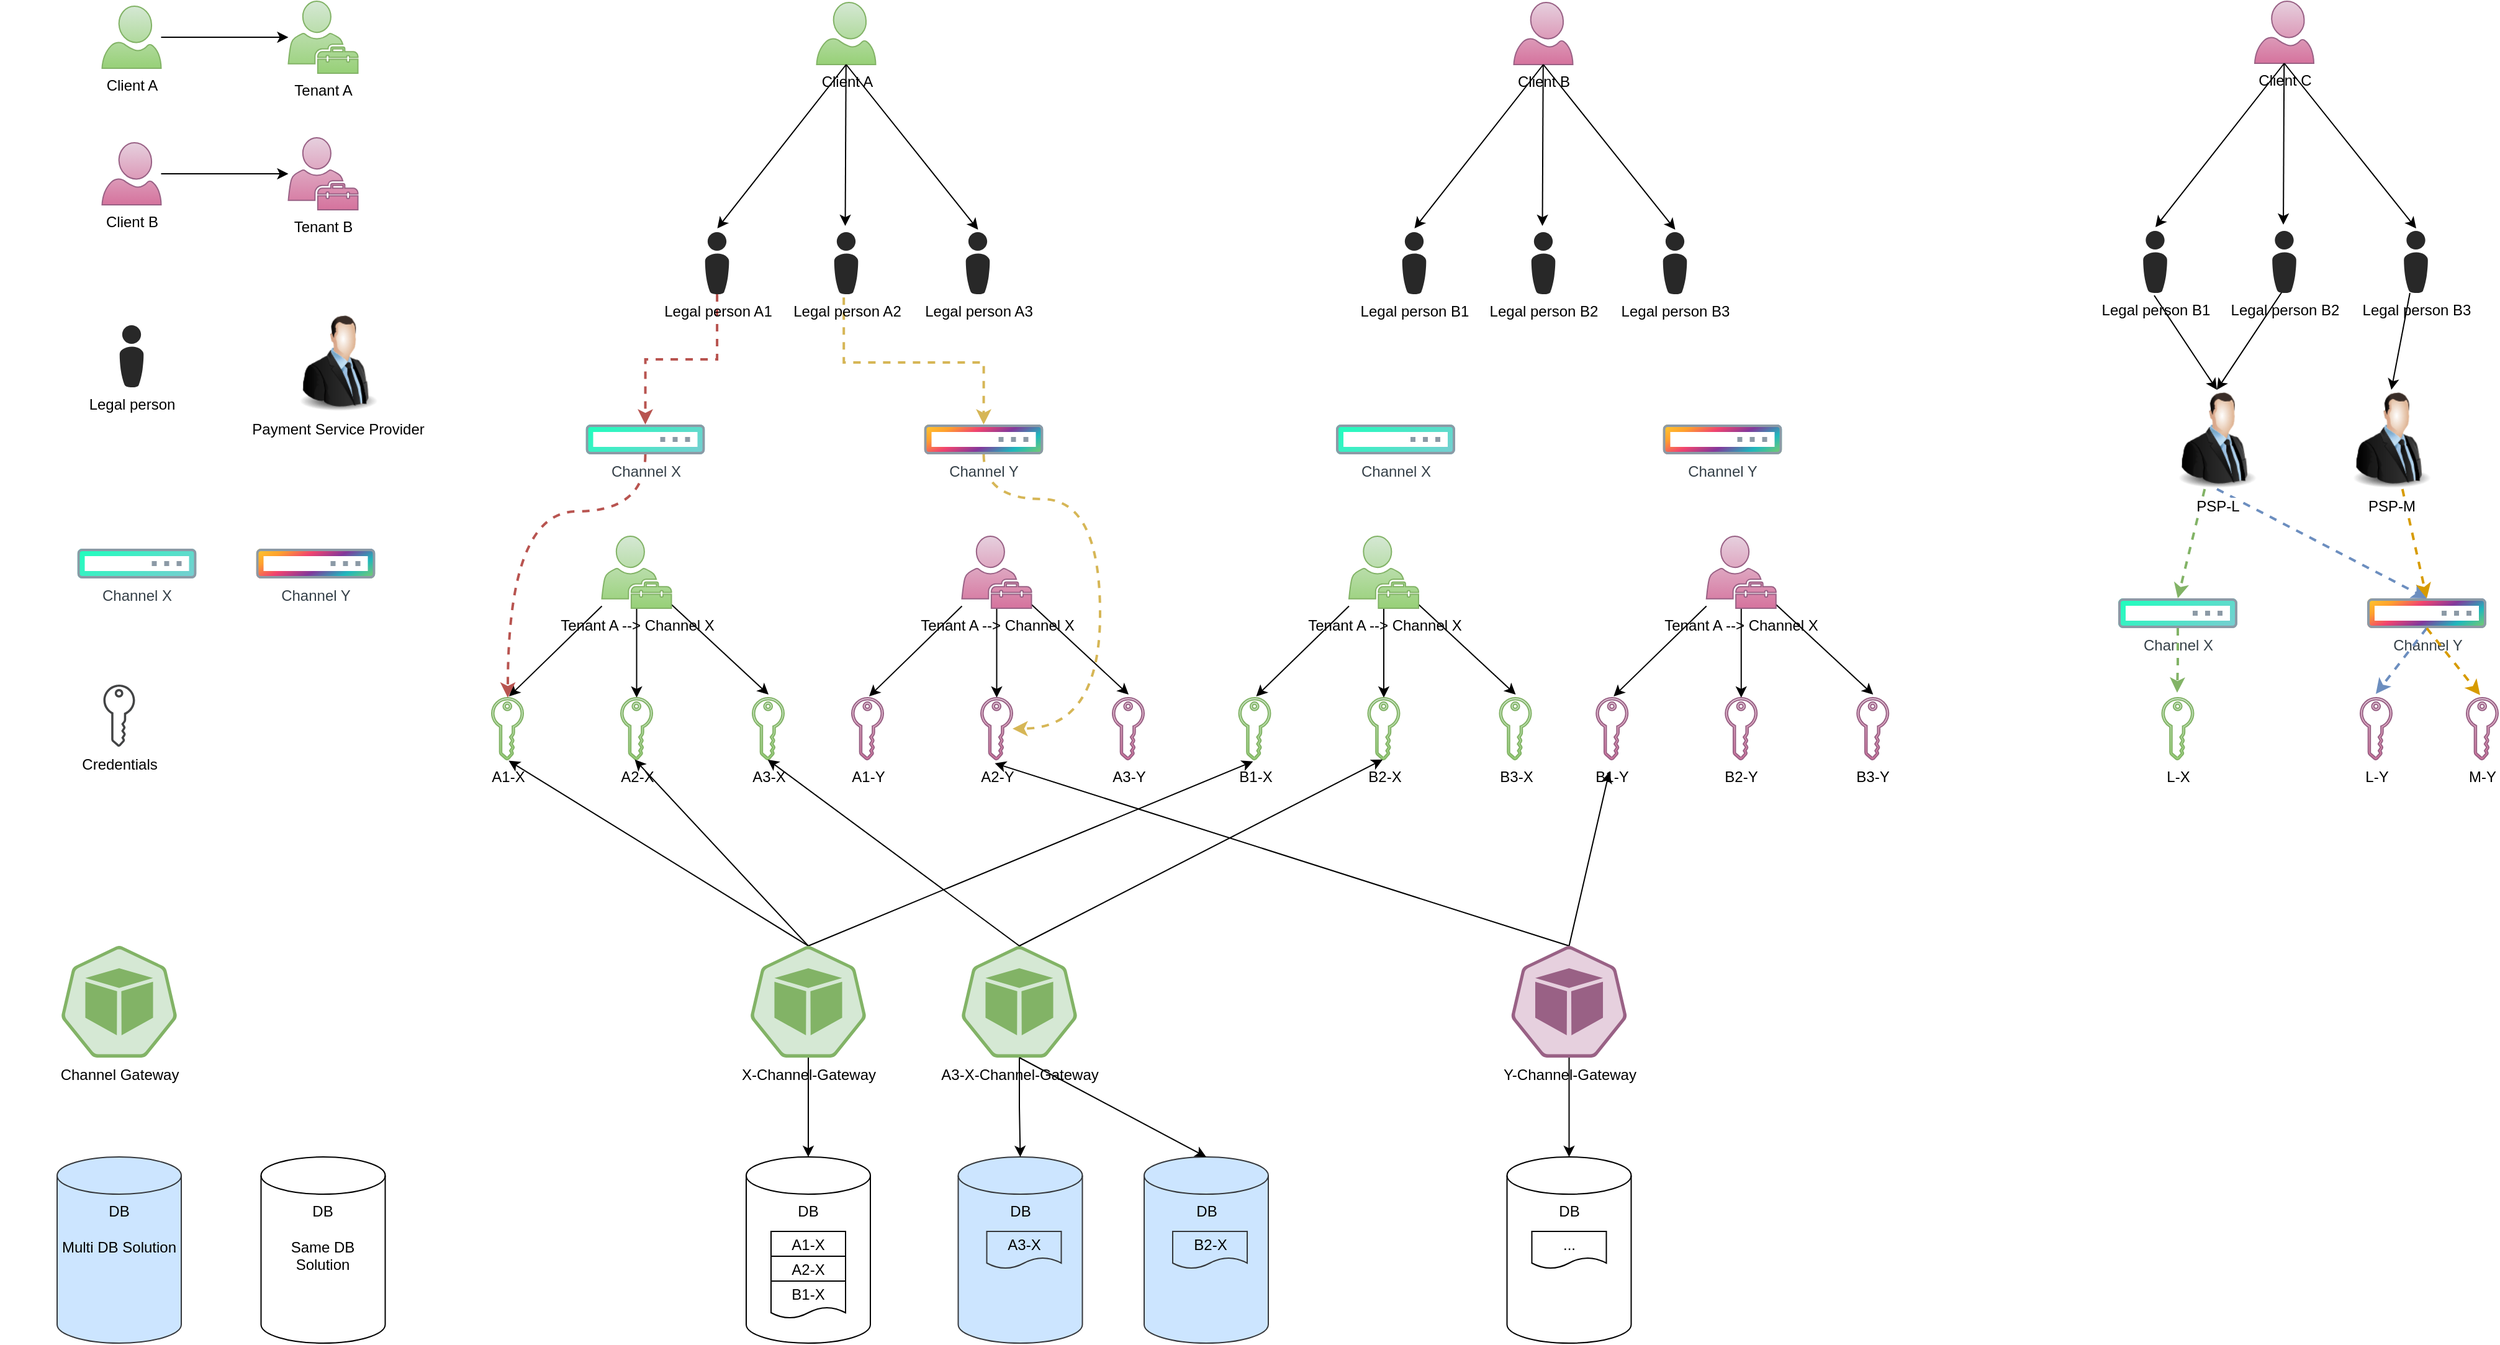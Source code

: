 <mxfile version="21.8.2" type="github">
  <diagram name="Page-1" id="z-tZdo9YfumDO6y8S2xv">
    <mxGraphModel dx="2261" dy="790" grid="1" gridSize="10" guides="1" tooltips="1" connect="1" arrows="1" fold="1" page="1" pageScale="1" pageWidth="827" pageHeight="1169" math="0" shadow="0">
      <root>
        <mxCell id="0" />
        <mxCell id="1" parent="0" />
        <mxCell id="5btWQWwLIaZkZKoqhnkt-2" value="Client A" style="verticalLabelPosition=bottom;html=1;verticalAlign=top;align=center;strokeColor=#82b366;fillColor=#d5e8d4;shape=mxgraph.azure.user;gradientColor=#97d077;" vertex="1" parent="1">
          <mxGeometry x="221.75" y="170" width="47.5" height="50" as="geometry" />
        </mxCell>
        <mxCell id="5btWQWwLIaZkZKoqhnkt-58" style="edgeStyle=orthogonalEdgeStyle;rounded=0;orthogonalLoop=1;jettySize=auto;html=1;entryX=0.5;entryY=0;entryDx=0;entryDy=0;dashed=1;fillColor=#f8cecc;strokeColor=#b85450;strokeWidth=2;" edge="1" parent="1" source="5btWQWwLIaZkZKoqhnkt-3" target="5btWQWwLIaZkZKoqhnkt-32">
          <mxGeometry relative="1" as="geometry" />
        </mxCell>
        <mxCell id="5btWQWwLIaZkZKoqhnkt-3" value="Legal person A1" style="verticalLabelPosition=bottom;sketch=0;html=1;fillColor=#282828;strokeColor=none;verticalAlign=top;pointerEvents=1;align=center;shape=mxgraph.cisco_safe.people_places_things_icons.icon8;" vertex="1" parent="1">
          <mxGeometry x="131.75" y="355" width="19.5" height="50" as="geometry" />
        </mxCell>
        <mxCell id="5btWQWwLIaZkZKoqhnkt-4" style="rounded=0;orthogonalLoop=1;jettySize=auto;html=1;entryX=0.513;entryY=-0.06;entryDx=0;entryDy=0;entryPerimeter=0;exitX=0.5;exitY=1;exitDx=0;exitDy=0;exitPerimeter=0;" edge="1" parent="1" source="5btWQWwLIaZkZKoqhnkt-2" target="5btWQWwLIaZkZKoqhnkt-3">
          <mxGeometry relative="1" as="geometry" />
        </mxCell>
        <mxCell id="5btWQWwLIaZkZKoqhnkt-60" style="rounded=0;orthogonalLoop=1;jettySize=auto;html=1;entryX=0.5;entryY=0;entryDx=0;entryDy=0;exitX=0.402;exitY=1.052;exitDx=0;exitDy=0;exitPerimeter=0;edgeStyle=orthogonalEdgeStyle;dashed=1;fillColor=#fff2cc;strokeColor=#d6b656;strokeWidth=2;" edge="1" parent="1" source="5btWQWwLIaZkZKoqhnkt-5" target="5btWQWwLIaZkZKoqhnkt-33">
          <mxGeometry relative="1" as="geometry">
            <Array as="points">
              <mxPoint x="244" y="460" />
              <mxPoint x="356" y="460" />
            </Array>
          </mxGeometry>
        </mxCell>
        <mxCell id="5btWQWwLIaZkZKoqhnkt-5" value="Legal person A2" style="verticalLabelPosition=bottom;sketch=0;html=1;fillColor=#282828;strokeColor=none;verticalAlign=top;pointerEvents=1;align=center;shape=mxgraph.cisco_safe.people_places_things_icons.icon8;" vertex="1" parent="1">
          <mxGeometry x="235.75" y="355" width="19.5" height="50" as="geometry" />
        </mxCell>
        <mxCell id="5btWQWwLIaZkZKoqhnkt-6" value="Legal person A3" style="verticalLabelPosition=bottom;sketch=0;html=1;fillColor=#282828;strokeColor=none;verticalAlign=top;pointerEvents=1;align=center;shape=mxgraph.cisco_safe.people_places_things_icons.icon8;" vertex="1" parent="1">
          <mxGeometry x="341.75" y="355" width="19.5" height="50" as="geometry" />
        </mxCell>
        <mxCell id="5btWQWwLIaZkZKoqhnkt-7" style="rounded=0;orthogonalLoop=1;jettySize=auto;html=1;entryX=0.462;entryY=-0.1;entryDx=0;entryDy=0;entryPerimeter=0;" edge="1" parent="1" source="5btWQWwLIaZkZKoqhnkt-2" target="5btWQWwLIaZkZKoqhnkt-5">
          <mxGeometry relative="1" as="geometry" />
        </mxCell>
        <mxCell id="5btWQWwLIaZkZKoqhnkt-8" style="rounded=0;orthogonalLoop=1;jettySize=auto;html=1;entryX=0.513;entryY=-0.04;entryDx=0;entryDy=0;entryPerimeter=0;exitX=0.5;exitY=1;exitDx=0;exitDy=0;exitPerimeter=0;" edge="1" parent="1" source="5btWQWwLIaZkZKoqhnkt-2" target="5btWQWwLIaZkZKoqhnkt-6">
          <mxGeometry relative="1" as="geometry" />
        </mxCell>
        <mxCell id="5btWQWwLIaZkZKoqhnkt-10" value="Client B" style="verticalLabelPosition=bottom;html=1;verticalAlign=top;align=center;strokeColor=#996185;fillColor=#e6d0de;shape=mxgraph.azure.user;gradientColor=#d5739d;" vertex="1" parent="1">
          <mxGeometry x="783.25" y="170" width="47.5" height="50" as="geometry" />
        </mxCell>
        <mxCell id="5btWQWwLIaZkZKoqhnkt-11" value="Legal person B1" style="verticalLabelPosition=bottom;sketch=0;html=1;fillColor=#282828;strokeColor=none;verticalAlign=top;pointerEvents=1;align=center;shape=mxgraph.cisco_safe.people_places_things_icons.icon8;" vertex="1" parent="1">
          <mxGeometry x="693.25" y="355" width="19.5" height="50" as="geometry" />
        </mxCell>
        <mxCell id="5btWQWwLIaZkZKoqhnkt-12" style="rounded=0;orthogonalLoop=1;jettySize=auto;html=1;entryX=0.513;entryY=-0.06;entryDx=0;entryDy=0;entryPerimeter=0;exitX=0.5;exitY=1;exitDx=0;exitDy=0;exitPerimeter=0;" edge="1" parent="1" source="5btWQWwLIaZkZKoqhnkt-10" target="5btWQWwLIaZkZKoqhnkt-11">
          <mxGeometry relative="1" as="geometry" />
        </mxCell>
        <mxCell id="5btWQWwLIaZkZKoqhnkt-13" value="Legal person B2" style="verticalLabelPosition=bottom;sketch=0;html=1;fillColor=#282828;strokeColor=none;verticalAlign=top;pointerEvents=1;align=center;shape=mxgraph.cisco_safe.people_places_things_icons.icon8;" vertex="1" parent="1">
          <mxGeometry x="797.25" y="355" width="19.5" height="50" as="geometry" />
        </mxCell>
        <mxCell id="5btWQWwLIaZkZKoqhnkt-14" value="Legal person B3" style="verticalLabelPosition=bottom;sketch=0;html=1;fillColor=#282828;strokeColor=none;verticalAlign=top;pointerEvents=1;align=center;shape=mxgraph.cisco_safe.people_places_things_icons.icon8;" vertex="1" parent="1">
          <mxGeometry x="903.25" y="355" width="19.5" height="50" as="geometry" />
        </mxCell>
        <mxCell id="5btWQWwLIaZkZKoqhnkt-15" style="rounded=0;orthogonalLoop=1;jettySize=auto;html=1;entryX=0.462;entryY=-0.1;entryDx=0;entryDy=0;entryPerimeter=0;" edge="1" parent="1" source="5btWQWwLIaZkZKoqhnkt-10" target="5btWQWwLIaZkZKoqhnkt-13">
          <mxGeometry relative="1" as="geometry" />
        </mxCell>
        <mxCell id="5btWQWwLIaZkZKoqhnkt-16" style="rounded=0;orthogonalLoop=1;jettySize=auto;html=1;entryX=0.513;entryY=-0.04;entryDx=0;entryDy=0;entryPerimeter=0;exitX=0.5;exitY=1;exitDx=0;exitDy=0;exitPerimeter=0;" edge="1" parent="1" source="5btWQWwLIaZkZKoqhnkt-10" target="5btWQWwLIaZkZKoqhnkt-14">
          <mxGeometry relative="1" as="geometry" />
        </mxCell>
        <mxCell id="5btWQWwLIaZkZKoqhnkt-22" style="rounded=0;orthogonalLoop=1;jettySize=auto;html=1;" edge="1" parent="1" source="5btWQWwLIaZkZKoqhnkt-17" target="5btWQWwLIaZkZKoqhnkt-19">
          <mxGeometry relative="1" as="geometry" />
        </mxCell>
        <mxCell id="5btWQWwLIaZkZKoqhnkt-23" style="rounded=0;orthogonalLoop=1;jettySize=auto;html=1;entryX=0.51;entryY=-0.049;entryDx=0;entryDy=0;entryPerimeter=0;" edge="1" parent="1" source="5btWQWwLIaZkZKoqhnkt-17" target="5btWQWwLIaZkZKoqhnkt-20">
          <mxGeometry relative="1" as="geometry">
            <mxPoint x="180" y="720" as="targetPoint" />
          </mxGeometry>
        </mxCell>
        <mxCell id="5btWQWwLIaZkZKoqhnkt-17" value="Tenant A --&amp;gt; Channel X" style="sketch=0;pointerEvents=1;shadow=0;dashed=0;html=1;strokeColor=#82b366;fillColor=#d5e8d4;labelPosition=center;verticalLabelPosition=bottom;verticalAlign=top;outlineConnect=0;align=center;shape=mxgraph.office.users.tenant_admin;gradientColor=#97d077;" vertex="1" parent="1">
          <mxGeometry x="48.75" y="600" width="56" height="58" as="geometry" />
        </mxCell>
        <mxCell id="5btWQWwLIaZkZKoqhnkt-18" value="A1-X" style="sketch=0;pointerEvents=1;shadow=0;dashed=0;html=1;strokeColor=#82b366;fillColor=#d5e8d4;aspect=fixed;labelPosition=center;verticalLabelPosition=bottom;verticalAlign=top;align=center;outlineConnect=0;shape=mxgraph.vvd.tenant_key;gradientColor=#97d077;" vertex="1" parent="1">
          <mxGeometry x="-40" y="730" width="25.5" height="50" as="geometry" />
        </mxCell>
        <mxCell id="5btWQWwLIaZkZKoqhnkt-19" value="A2-X" style="sketch=0;pointerEvents=1;shadow=0;dashed=0;html=1;strokeColor=#82b366;fillColor=#d5e8d4;aspect=fixed;labelPosition=center;verticalLabelPosition=bottom;verticalAlign=top;align=center;outlineConnect=0;shape=mxgraph.vvd.tenant_key;gradientColor=#97d077;" vertex="1" parent="1">
          <mxGeometry x="64" y="730" width="25.5" height="50" as="geometry" />
        </mxCell>
        <mxCell id="5btWQWwLIaZkZKoqhnkt-20" value="A3-X" style="sketch=0;pointerEvents=1;shadow=0;dashed=0;html=1;strokeColor=#82b366;fillColor=#d5e8d4;aspect=fixed;labelPosition=center;verticalLabelPosition=bottom;verticalAlign=top;align=center;outlineConnect=0;shape=mxgraph.vvd.tenant_key;gradientColor=#97d077;" vertex="1" parent="1">
          <mxGeometry x="170" y="730" width="25.5" height="50" as="geometry" />
        </mxCell>
        <mxCell id="5btWQWwLIaZkZKoqhnkt-21" style="rounded=0;orthogonalLoop=1;jettySize=auto;html=1;entryX=0.549;entryY=-0.02;entryDx=0;entryDy=0;entryPerimeter=0;" edge="1" parent="1" source="5btWQWwLIaZkZKoqhnkt-17" target="5btWQWwLIaZkZKoqhnkt-18">
          <mxGeometry relative="1" as="geometry">
            <mxPoint x="13" y="680" as="sourcePoint" />
          </mxGeometry>
        </mxCell>
        <mxCell id="5btWQWwLIaZkZKoqhnkt-59" style="rounded=0;orthogonalLoop=1;jettySize=auto;html=1;exitX=0.5;exitY=1;exitDx=0;exitDy=0;dashed=1;fillColor=#f8cecc;strokeColor=#b85450;strokeWidth=2;edgeStyle=orthogonalEdgeStyle;curved=1;" edge="1" parent="1" source="5btWQWwLIaZkZKoqhnkt-32" target="5btWQWwLIaZkZKoqhnkt-18">
          <mxGeometry relative="1" as="geometry">
            <Array as="points">
              <mxPoint x="84" y="580" />
              <mxPoint x="-27" y="580" />
            </Array>
          </mxGeometry>
        </mxCell>
        <mxCell id="5btWQWwLIaZkZKoqhnkt-32" value="Channel X" style="image;aspect=fixed;perimeter=ellipsePerimeter;html=1;align=center;fontSize=12;verticalAlign=top;fontColor=#364149;shadow=0;dashed=0;image=img/lib/cumulus/switch_out_of_band.svg;" vertex="1" parent="1">
          <mxGeometry x="35.75" y="510" width="96" height="24" as="geometry" />
        </mxCell>
        <mxCell id="5btWQWwLIaZkZKoqhnkt-91" style="edgeStyle=orthogonalEdgeStyle;rounded=0;orthogonalLoop=1;jettySize=auto;html=1;curved=1;exitX=0.5;exitY=1;exitDx=0;exitDy=0;dashed=1;fillColor=#fff2cc;strokeColor=#d6b656;strokeWidth=2;" edge="1" parent="1" source="5btWQWwLIaZkZKoqhnkt-33" target="5btWQWwLIaZkZKoqhnkt-67">
          <mxGeometry relative="1" as="geometry">
            <mxPoint x="430" y="740" as="targetPoint" />
            <Array as="points">
              <mxPoint x="356" y="570" />
              <mxPoint x="450" y="570" />
              <mxPoint x="450" y="755" />
            </Array>
          </mxGeometry>
        </mxCell>
        <mxCell id="5btWQWwLIaZkZKoqhnkt-33" value="Channel Y" style="image;aspect=fixed;perimeter=ellipsePerimeter;html=1;align=center;fontSize=12;verticalAlign=top;fontColor=#364149;shadow=0;dashed=0;image=img/lib/cumulus/switch_voyager.svg;" vertex="1" parent="1">
          <mxGeometry x="308.25" y="510" width="96" height="24" as="geometry" />
        </mxCell>
        <mxCell id="5btWQWwLIaZkZKoqhnkt-48" value="Channel X" style="image;aspect=fixed;perimeter=ellipsePerimeter;html=1;align=center;fontSize=12;verticalAlign=top;fontColor=#364149;shadow=0;dashed=0;image=img/lib/cumulus/switch_out_of_band.svg;" vertex="1" parent="1">
          <mxGeometry x="640" y="510" width="96" height="24" as="geometry" />
        </mxCell>
        <mxCell id="5btWQWwLIaZkZKoqhnkt-49" value="Channel Y" style="image;aspect=fixed;perimeter=ellipsePerimeter;html=1;align=center;fontSize=12;verticalAlign=top;fontColor=#364149;shadow=0;dashed=0;image=img/lib/cumulus/switch_voyager.svg;" vertex="1" parent="1">
          <mxGeometry x="903.25" y="510" width="96" height="24" as="geometry" />
        </mxCell>
        <mxCell id="5btWQWwLIaZkZKoqhnkt-56" style="edgeStyle=orthogonalEdgeStyle;rounded=0;orthogonalLoop=1;jettySize=auto;html=1;" edge="1" parent="1" source="5btWQWwLIaZkZKoqhnkt-52" target="5btWQWwLIaZkZKoqhnkt-54">
          <mxGeometry relative="1" as="geometry" />
        </mxCell>
        <mxCell id="5btWQWwLIaZkZKoqhnkt-52" value="Client A" style="verticalLabelPosition=bottom;html=1;verticalAlign=top;align=center;strokeColor=#82b366;fillColor=#d5e8d4;shape=mxgraph.azure.user;gradientColor=#97d077;" vertex="1" parent="1">
          <mxGeometry x="-353.75" y="173" width="47.5" height="50" as="geometry" />
        </mxCell>
        <mxCell id="5btWQWwLIaZkZKoqhnkt-57" style="edgeStyle=orthogonalEdgeStyle;rounded=0;orthogonalLoop=1;jettySize=auto;html=1;" edge="1" parent="1" source="5btWQWwLIaZkZKoqhnkt-53" target="5btWQWwLIaZkZKoqhnkt-55">
          <mxGeometry relative="1" as="geometry" />
        </mxCell>
        <mxCell id="5btWQWwLIaZkZKoqhnkt-53" value="Client B" style="verticalLabelPosition=bottom;html=1;verticalAlign=top;align=center;strokeColor=#996185;fillColor=#e6d0de;shape=mxgraph.azure.user;gradientColor=#d5739d;" vertex="1" parent="1">
          <mxGeometry x="-353.75" y="283" width="47.5" height="50" as="geometry" />
        </mxCell>
        <mxCell id="5btWQWwLIaZkZKoqhnkt-54" value="Tenant A" style="sketch=0;pointerEvents=1;shadow=0;dashed=0;html=1;strokeColor=#82b366;fillColor=#d5e8d4;labelPosition=center;verticalLabelPosition=bottom;verticalAlign=top;outlineConnect=0;align=center;shape=mxgraph.office.users.tenant_admin;gradientColor=#97d077;" vertex="1" parent="1">
          <mxGeometry x="-203.75" y="169" width="56" height="58" as="geometry" />
        </mxCell>
        <mxCell id="5btWQWwLIaZkZKoqhnkt-55" value="Tenant B" style="sketch=0;pointerEvents=1;shadow=0;dashed=0;html=1;strokeColor=#996185;fillColor=#e6d0de;labelPosition=center;verticalLabelPosition=bottom;verticalAlign=top;outlineConnect=0;align=center;shape=mxgraph.office.users.tenant_admin;gradientColor=#d5739d;" vertex="1" parent="1">
          <mxGeometry x="-203.75" y="279" width="56" height="58" as="geometry" />
        </mxCell>
        <mxCell id="5btWQWwLIaZkZKoqhnkt-62" value="Credentials" style="sketch=0;pointerEvents=1;shadow=0;dashed=0;html=1;strokeColor=none;fillColor=#434445;aspect=fixed;labelPosition=center;verticalLabelPosition=bottom;verticalAlign=top;align=center;outlineConnect=0;shape=mxgraph.vvd.tenant_key;" vertex="1" parent="1">
          <mxGeometry x="-352.75" y="719.5" width="25.5" height="50" as="geometry" />
        </mxCell>
        <mxCell id="5btWQWwLIaZkZKoqhnkt-63" style="rounded=0;orthogonalLoop=1;jettySize=auto;html=1;" edge="1" parent="1" source="5btWQWwLIaZkZKoqhnkt-65" target="5btWQWwLIaZkZKoqhnkt-67">
          <mxGeometry relative="1" as="geometry" />
        </mxCell>
        <mxCell id="5btWQWwLIaZkZKoqhnkt-64" style="rounded=0;orthogonalLoop=1;jettySize=auto;html=1;entryX=0.51;entryY=-0.049;entryDx=0;entryDy=0;entryPerimeter=0;" edge="1" parent="1" source="5btWQWwLIaZkZKoqhnkt-65" target="5btWQWwLIaZkZKoqhnkt-68">
          <mxGeometry relative="1" as="geometry">
            <mxPoint x="470" y="720" as="targetPoint" />
          </mxGeometry>
        </mxCell>
        <mxCell id="5btWQWwLIaZkZKoqhnkt-65" value="Tenant A --&amp;gt; Channel X" style="sketch=0;pointerEvents=1;shadow=0;dashed=0;html=1;strokeColor=#996185;fillColor=#e6d0de;labelPosition=center;verticalLabelPosition=bottom;verticalAlign=top;outlineConnect=0;align=center;shape=mxgraph.office.users.tenant_admin;gradientColor=#d5739d;" vertex="1" parent="1">
          <mxGeometry x="338.75" y="600" width="56" height="58" as="geometry" />
        </mxCell>
        <mxCell id="5btWQWwLIaZkZKoqhnkt-66" value="A1-Y" style="sketch=0;pointerEvents=1;shadow=0;dashed=0;html=1;strokeColor=#996185;fillColor=#e6d0de;aspect=fixed;labelPosition=center;verticalLabelPosition=bottom;verticalAlign=top;align=center;outlineConnect=0;shape=mxgraph.vvd.tenant_key;gradientColor=#d5739d;" vertex="1" parent="1">
          <mxGeometry x="250" y="730" width="25.5" height="50" as="geometry" />
        </mxCell>
        <mxCell id="5btWQWwLIaZkZKoqhnkt-67" value="A2-Y" style="sketch=0;pointerEvents=1;shadow=0;dashed=0;html=1;strokeColor=#996185;fillColor=#e6d0de;aspect=fixed;labelPosition=center;verticalLabelPosition=bottom;verticalAlign=top;align=center;outlineConnect=0;shape=mxgraph.vvd.tenant_key;gradientColor=#d5739d;" vertex="1" parent="1">
          <mxGeometry x="354" y="730" width="25.5" height="50" as="geometry" />
        </mxCell>
        <mxCell id="5btWQWwLIaZkZKoqhnkt-68" value="A3-Y" style="sketch=0;pointerEvents=1;shadow=0;dashed=0;html=1;strokeColor=#996185;fillColor=#e6d0de;aspect=fixed;labelPosition=center;verticalLabelPosition=bottom;verticalAlign=top;align=center;outlineConnect=0;shape=mxgraph.vvd.tenant_key;gradientColor=#d5739d;" vertex="1" parent="1">
          <mxGeometry x="460" y="730" width="25.5" height="50" as="geometry" />
        </mxCell>
        <mxCell id="5btWQWwLIaZkZKoqhnkt-69" style="rounded=0;orthogonalLoop=1;jettySize=auto;html=1;entryX=0.549;entryY=-0.02;entryDx=0;entryDy=0;entryPerimeter=0;" edge="1" parent="1" source="5btWQWwLIaZkZKoqhnkt-65" target="5btWQWwLIaZkZKoqhnkt-66">
          <mxGeometry relative="1" as="geometry">
            <mxPoint x="303" y="680" as="sourcePoint" />
          </mxGeometry>
        </mxCell>
        <mxCell id="5btWQWwLIaZkZKoqhnkt-70" style="rounded=0;orthogonalLoop=1;jettySize=auto;html=1;" edge="1" parent="1" source="5btWQWwLIaZkZKoqhnkt-72" target="5btWQWwLIaZkZKoqhnkt-74">
          <mxGeometry relative="1" as="geometry" />
        </mxCell>
        <mxCell id="5btWQWwLIaZkZKoqhnkt-71" style="rounded=0;orthogonalLoop=1;jettySize=auto;html=1;entryX=0.51;entryY=-0.049;entryDx=0;entryDy=0;entryPerimeter=0;" edge="1" parent="1" source="5btWQWwLIaZkZKoqhnkt-72" target="5btWQWwLIaZkZKoqhnkt-75">
          <mxGeometry relative="1" as="geometry">
            <mxPoint x="781.75" y="720" as="targetPoint" />
          </mxGeometry>
        </mxCell>
        <mxCell id="5btWQWwLIaZkZKoqhnkt-72" value="Tenant A --&amp;gt; Channel X" style="sketch=0;pointerEvents=1;shadow=0;dashed=0;html=1;strokeColor=#82b366;fillColor=#d5e8d4;labelPosition=center;verticalLabelPosition=bottom;verticalAlign=top;outlineConnect=0;align=center;shape=mxgraph.office.users.tenant_admin;gradientColor=#97d077;" vertex="1" parent="1">
          <mxGeometry x="650.5" y="600" width="56" height="58" as="geometry" />
        </mxCell>
        <mxCell id="5btWQWwLIaZkZKoqhnkt-73" value="B1-X" style="sketch=0;pointerEvents=1;shadow=0;dashed=0;html=1;strokeColor=#82b366;fillColor=#d5e8d4;aspect=fixed;labelPosition=center;verticalLabelPosition=bottom;verticalAlign=top;align=center;outlineConnect=0;shape=mxgraph.vvd.tenant_key;gradientColor=#97d077;" vertex="1" parent="1">
          <mxGeometry x="561.75" y="730" width="25.5" height="50" as="geometry" />
        </mxCell>
        <mxCell id="5btWQWwLIaZkZKoqhnkt-74" value="B2-X" style="sketch=0;pointerEvents=1;shadow=0;dashed=0;html=1;strokeColor=#82b366;fillColor=#d5e8d4;aspect=fixed;labelPosition=center;verticalLabelPosition=bottom;verticalAlign=top;align=center;outlineConnect=0;shape=mxgraph.vvd.tenant_key;gradientColor=#97d077;" vertex="1" parent="1">
          <mxGeometry x="665.75" y="730" width="25.5" height="50" as="geometry" />
        </mxCell>
        <mxCell id="5btWQWwLIaZkZKoqhnkt-75" value="B3-X" style="sketch=0;pointerEvents=1;shadow=0;dashed=0;html=1;strokeColor=#82b366;fillColor=#d5e8d4;aspect=fixed;labelPosition=center;verticalLabelPosition=bottom;verticalAlign=top;align=center;outlineConnect=0;shape=mxgraph.vvd.tenant_key;gradientColor=#97d077;" vertex="1" parent="1">
          <mxGeometry x="771.75" y="730" width="25.5" height="50" as="geometry" />
        </mxCell>
        <mxCell id="5btWQWwLIaZkZKoqhnkt-76" style="rounded=0;orthogonalLoop=1;jettySize=auto;html=1;entryX=0.549;entryY=-0.02;entryDx=0;entryDy=0;entryPerimeter=0;" edge="1" parent="1" source="5btWQWwLIaZkZKoqhnkt-72" target="5btWQWwLIaZkZKoqhnkt-73">
          <mxGeometry relative="1" as="geometry">
            <mxPoint x="614.75" y="680" as="sourcePoint" />
          </mxGeometry>
        </mxCell>
        <mxCell id="5btWQWwLIaZkZKoqhnkt-84" style="rounded=0;orthogonalLoop=1;jettySize=auto;html=1;" edge="1" parent="1" source="5btWQWwLIaZkZKoqhnkt-86" target="5btWQWwLIaZkZKoqhnkt-88">
          <mxGeometry relative="1" as="geometry" />
        </mxCell>
        <mxCell id="5btWQWwLIaZkZKoqhnkt-85" style="rounded=0;orthogonalLoop=1;jettySize=auto;html=1;entryX=0.51;entryY=-0.049;entryDx=0;entryDy=0;entryPerimeter=0;" edge="1" parent="1" source="5btWQWwLIaZkZKoqhnkt-86" target="5btWQWwLIaZkZKoqhnkt-89">
          <mxGeometry relative="1" as="geometry">
            <mxPoint x="1069.63" y="720" as="targetPoint" />
          </mxGeometry>
        </mxCell>
        <mxCell id="5btWQWwLIaZkZKoqhnkt-86" value="Tenant A --&amp;gt; Channel X" style="sketch=0;pointerEvents=1;shadow=0;dashed=0;html=1;strokeColor=#996185;fillColor=#e6d0de;labelPosition=center;verticalLabelPosition=bottom;verticalAlign=top;outlineConnect=0;align=center;shape=mxgraph.office.users.tenant_admin;gradientColor=#d5739d;" vertex="1" parent="1">
          <mxGeometry x="938.38" y="600" width="56" height="58" as="geometry" />
        </mxCell>
        <mxCell id="5btWQWwLIaZkZKoqhnkt-87" value="B1-Y" style="sketch=0;pointerEvents=1;shadow=0;dashed=0;html=1;strokeColor=#996185;fillColor=#e6d0de;aspect=fixed;labelPosition=center;verticalLabelPosition=bottom;verticalAlign=top;align=center;outlineConnect=0;shape=mxgraph.vvd.tenant_key;gradientColor=#d5739d;" vertex="1" parent="1">
          <mxGeometry x="849.63" y="730" width="25.5" height="50" as="geometry" />
        </mxCell>
        <mxCell id="5btWQWwLIaZkZKoqhnkt-88" value="B2-Y" style="sketch=0;pointerEvents=1;shadow=0;dashed=0;html=1;strokeColor=#996185;fillColor=#e6d0de;aspect=fixed;labelPosition=center;verticalLabelPosition=bottom;verticalAlign=top;align=center;outlineConnect=0;shape=mxgraph.vvd.tenant_key;gradientColor=#d5739d;" vertex="1" parent="1">
          <mxGeometry x="953.63" y="730" width="25.5" height="50" as="geometry" />
        </mxCell>
        <mxCell id="5btWQWwLIaZkZKoqhnkt-89" value="B3-Y" style="sketch=0;pointerEvents=1;shadow=0;dashed=0;html=1;strokeColor=#996185;fillColor=#e6d0de;aspect=fixed;labelPosition=center;verticalLabelPosition=bottom;verticalAlign=top;align=center;outlineConnect=0;shape=mxgraph.vvd.tenant_key;gradientColor=#d5739d;" vertex="1" parent="1">
          <mxGeometry x="1059.63" y="730" width="25.5" height="50" as="geometry" />
        </mxCell>
        <mxCell id="5btWQWwLIaZkZKoqhnkt-90" style="rounded=0;orthogonalLoop=1;jettySize=auto;html=1;entryX=0.549;entryY=-0.02;entryDx=0;entryDy=0;entryPerimeter=0;" edge="1" parent="1" source="5btWQWwLIaZkZKoqhnkt-86" target="5btWQWwLIaZkZKoqhnkt-87">
          <mxGeometry relative="1" as="geometry">
            <mxPoint x="902.63" y="680" as="sourcePoint" />
          </mxGeometry>
        </mxCell>
        <mxCell id="5btWQWwLIaZkZKoqhnkt-93" style="rounded=0;orthogonalLoop=1;jettySize=auto;html=1;exitX=0.5;exitY=0;exitDx=0;exitDy=0;exitPerimeter=0;entryX=0.537;entryY=1.016;entryDx=0;entryDy=0;entryPerimeter=0;" edge="1" parent="1" source="5btWQWwLIaZkZKoqhnkt-92" target="5btWQWwLIaZkZKoqhnkt-18">
          <mxGeometry relative="1" as="geometry">
            <mxPoint x="-30" y="820" as="targetPoint" />
          </mxGeometry>
        </mxCell>
        <mxCell id="5btWQWwLIaZkZKoqhnkt-94" style="rounded=0;orthogonalLoop=1;jettySize=auto;html=1;exitX=0.5;exitY=0;exitDx=0;exitDy=0;exitPerimeter=0;entryX=0.449;entryY=1.027;entryDx=0;entryDy=0;entryPerimeter=0;" edge="1" parent="1" source="5btWQWwLIaZkZKoqhnkt-92" target="5btWQWwLIaZkZKoqhnkt-73">
          <mxGeometry relative="1" as="geometry">
            <mxPoint x="570" y="800" as="targetPoint" />
          </mxGeometry>
        </mxCell>
        <mxCell id="5btWQWwLIaZkZKoqhnkt-95" style="rounded=0;orthogonalLoop=1;jettySize=auto;html=1;exitX=0.5;exitY=0;exitDx=0;exitDy=0;exitPerimeter=0;entryX=0.441;entryY=0.998;entryDx=0;entryDy=0;entryPerimeter=0;" edge="1" parent="1" source="5btWQWwLIaZkZKoqhnkt-92" target="5btWQWwLIaZkZKoqhnkt-19">
          <mxGeometry relative="1" as="geometry">
            <mxPoint x="90" y="780" as="targetPoint" />
          </mxGeometry>
        </mxCell>
        <mxCell id="5btWQWwLIaZkZKoqhnkt-92" value="X-Channel-Gateway" style="sketch=0;html=1;dashed=0;whitespace=wrap;fillColor=#d5e8d4;strokeColor=#82b366;points=[[0.005,0.63,0],[0.1,0.2,0],[0.9,0.2,0],[0.5,0,0],[0.995,0.63,0],[0.72,0.99,0],[0.5,1,0],[0.28,0.99,0]];verticalLabelPosition=bottom;align=center;verticalAlign=top;shape=mxgraph.kubernetes.icon;prIcon=pod;gradientColor=#97d077;" vertex="1" parent="1">
          <mxGeometry x="120" y="930" width="190" height="90" as="geometry" />
        </mxCell>
        <mxCell id="5btWQWwLIaZkZKoqhnkt-97" style="rounded=0;orthogonalLoop=1;jettySize=auto;html=1;exitX=0.5;exitY=0;exitDx=0;exitDy=0;exitPerimeter=0;entryX=0.441;entryY=1.058;entryDx=0;entryDy=0;entryPerimeter=0;" edge="1" parent="1" source="5btWQWwLIaZkZKoqhnkt-96" target="5btWQWwLIaZkZKoqhnkt-67">
          <mxGeometry relative="1" as="geometry">
            <mxPoint x="370" y="810" as="targetPoint" />
          </mxGeometry>
        </mxCell>
        <mxCell id="5btWQWwLIaZkZKoqhnkt-96" value="Y-Channel-Gateway" style="sketch=0;html=1;dashed=0;whitespace=wrap;fillColor=#e6d0de;strokeColor=#996185;points=[[0.005,0.63,0],[0.1,0.2,0],[0.9,0.2,0],[0.5,0,0],[0.995,0.63,0],[0.72,0.99,0],[0.5,1,0],[0.28,0.99,0]];verticalLabelPosition=bottom;align=center;verticalAlign=top;shape=mxgraph.kubernetes.icon;prIcon=pod;gradientColor=#d5739d;" vertex="1" parent="1">
          <mxGeometry x="732.75" y="930" width="190" height="90" as="geometry" />
        </mxCell>
        <mxCell id="5btWQWwLIaZkZKoqhnkt-98" style="rounded=0;orthogonalLoop=1;jettySize=auto;html=1;entryX=0.407;entryY=1.2;entryDx=0;entryDy=0;entryPerimeter=0;exitX=0.5;exitY=0;exitDx=0;exitDy=0;exitPerimeter=0;" edge="1" parent="1" source="5btWQWwLIaZkZKoqhnkt-96" target="5btWQWwLIaZkZKoqhnkt-87">
          <mxGeometry relative="1" as="geometry" />
        </mxCell>
        <mxCell id="5btWQWwLIaZkZKoqhnkt-101" value="DB" style="shape=cylinder3;whiteSpace=wrap;html=1;boundedLbl=1;backgroundOutline=1;size=15;verticalAlign=top;fillColor=#cce5ff;strokeColor=#36393d;" vertex="1" parent="1">
          <mxGeometry x="335.75" y="1100" width="100" height="150" as="geometry" />
        </mxCell>
        <mxCell id="5btWQWwLIaZkZKoqhnkt-102" value="A3-X-Channel-Gateway" style="sketch=0;html=1;dashed=0;whitespace=wrap;fillColor=#d5e8d4;strokeColor=#82b366;points=[[0.005,0.63,0],[0.1,0.2,0],[0.9,0.2,0],[0.5,0,0],[0.995,0.63,0],[0.72,0.99,0],[0.5,1,0],[0.28,0.99,0]];verticalLabelPosition=bottom;align=center;verticalAlign=top;shape=mxgraph.kubernetes.icon;prIcon=pod;gradientColor=#97d077;" vertex="1" parent="1">
          <mxGeometry x="290" y="930" width="190" height="90" as="geometry" />
        </mxCell>
        <mxCell id="5btWQWwLIaZkZKoqhnkt-103" style="rounded=0;orthogonalLoop=1;jettySize=auto;html=1;entryX=0.482;entryY=0.998;entryDx=0;entryDy=0;entryPerimeter=0;exitX=0.5;exitY=0;exitDx=0;exitDy=0;exitPerimeter=0;" edge="1" parent="1" source="5btWQWwLIaZkZKoqhnkt-102" target="5btWQWwLIaZkZKoqhnkt-20">
          <mxGeometry relative="1" as="geometry" />
        </mxCell>
        <mxCell id="5btWQWwLIaZkZKoqhnkt-104" value="DB" style="shape=cylinder3;whiteSpace=wrap;html=1;boundedLbl=1;backgroundOutline=1;size=15;verticalAlign=top;" vertex="1" parent="1">
          <mxGeometry x="165" y="1100" width="100" height="150" as="geometry" />
        </mxCell>
        <mxCell id="5btWQWwLIaZkZKoqhnkt-105" value="DB" style="shape=cylinder3;whiteSpace=wrap;html=1;boundedLbl=1;backgroundOutline=1;size=15;verticalAlign=top;" vertex="1" parent="1">
          <mxGeometry x="777.75" y="1100" width="100" height="150" as="geometry" />
        </mxCell>
        <mxCell id="5btWQWwLIaZkZKoqhnkt-106" value="A1-X" style="shape=document;whiteSpace=wrap;html=1;boundedLbl=1;" vertex="1" parent="1">
          <mxGeometry x="185" y="1160" width="60" height="30" as="geometry" />
        </mxCell>
        <mxCell id="5btWQWwLIaZkZKoqhnkt-107" value="A2-X" style="shape=document;whiteSpace=wrap;html=1;boundedLbl=1;" vertex="1" parent="1">
          <mxGeometry x="185" y="1180" width="60" height="30" as="geometry" />
        </mxCell>
        <mxCell id="5btWQWwLIaZkZKoqhnkt-108" value="B1-X" style="shape=document;whiteSpace=wrap;html=1;boundedLbl=1;" vertex="1" parent="1">
          <mxGeometry x="185" y="1200" width="60" height="30" as="geometry" />
        </mxCell>
        <mxCell id="5btWQWwLIaZkZKoqhnkt-109" style="edgeStyle=orthogonalEdgeStyle;rounded=0;orthogonalLoop=1;jettySize=auto;html=1;entryX=0.5;entryY=0;entryDx=0;entryDy=0;entryPerimeter=0;" edge="1" parent="1" source="5btWQWwLIaZkZKoqhnkt-92" target="5btWQWwLIaZkZKoqhnkt-104">
          <mxGeometry relative="1" as="geometry" />
        </mxCell>
        <mxCell id="5btWQWwLIaZkZKoqhnkt-110" value="A3-X" style="shape=document;whiteSpace=wrap;html=1;boundedLbl=1;fillColor=#cce5ff;strokeColor=#36393d;" vertex="1" parent="1">
          <mxGeometry x="358.75" y="1160" width="60" height="30" as="geometry" />
        </mxCell>
        <mxCell id="5btWQWwLIaZkZKoqhnkt-111" style="edgeStyle=orthogonalEdgeStyle;rounded=0;orthogonalLoop=1;jettySize=auto;html=1;entryX=0.5;entryY=0;entryDx=0;entryDy=0;entryPerimeter=0;" edge="1" parent="1" source="5btWQWwLIaZkZKoqhnkt-102" target="5btWQWwLIaZkZKoqhnkt-101">
          <mxGeometry relative="1" as="geometry" />
        </mxCell>
        <mxCell id="5btWQWwLIaZkZKoqhnkt-112" value="DB" style="shape=cylinder3;whiteSpace=wrap;html=1;boundedLbl=1;backgroundOutline=1;size=15;verticalAlign=top;fillColor=#cce5ff;strokeColor=#36393d;" vertex="1" parent="1">
          <mxGeometry x="485.5" y="1100" width="100" height="150" as="geometry" />
        </mxCell>
        <mxCell id="5btWQWwLIaZkZKoqhnkt-113" value="B2-X" style="shape=document;whiteSpace=wrap;html=1;boundedLbl=1;fillColor=#cce5ff;strokeColor=#36393d;" vertex="1" parent="1">
          <mxGeometry x="508.5" y="1160" width="60" height="30" as="geometry" />
        </mxCell>
        <mxCell id="5btWQWwLIaZkZKoqhnkt-114" style="rounded=0;orthogonalLoop=1;jettySize=auto;html=1;entryX=0.464;entryY=0.998;entryDx=0;entryDy=0;entryPerimeter=0;exitX=0.5;exitY=0;exitDx=0;exitDy=0;exitPerimeter=0;" edge="1" parent="1" source="5btWQWwLIaZkZKoqhnkt-102" target="5btWQWwLIaZkZKoqhnkt-74">
          <mxGeometry relative="1" as="geometry" />
        </mxCell>
        <mxCell id="5btWQWwLIaZkZKoqhnkt-115" style="rounded=0;orthogonalLoop=1;jettySize=auto;html=1;entryX=0.5;entryY=0;entryDx=0;entryDy=0;entryPerimeter=0;exitX=0.5;exitY=1;exitDx=0;exitDy=0;exitPerimeter=0;" edge="1" parent="1" source="5btWQWwLIaZkZKoqhnkt-102" target="5btWQWwLIaZkZKoqhnkt-112">
          <mxGeometry relative="1" as="geometry" />
        </mxCell>
        <mxCell id="5btWQWwLIaZkZKoqhnkt-116" style="edgeStyle=orthogonalEdgeStyle;rounded=0;orthogonalLoop=1;jettySize=auto;html=1;entryX=0.5;entryY=0;entryDx=0;entryDy=0;entryPerimeter=0;" edge="1" parent="1" source="5btWQWwLIaZkZKoqhnkt-96" target="5btWQWwLIaZkZKoqhnkt-105">
          <mxGeometry relative="1" as="geometry" />
        </mxCell>
        <mxCell id="5btWQWwLIaZkZKoqhnkt-117" value="DB&lt;br&gt;&lt;br&gt;Multi DB Solution" style="shape=cylinder3;whiteSpace=wrap;html=1;boundedLbl=1;backgroundOutline=1;size=15;verticalAlign=top;fillColor=#cce5ff;strokeColor=#36393d;" vertex="1" parent="1">
          <mxGeometry x="-390" y="1100" width="100" height="150" as="geometry" />
        </mxCell>
        <mxCell id="5btWQWwLIaZkZKoqhnkt-118" value="DB&lt;br&gt;&lt;br&gt;Same DB Solution" style="shape=cylinder3;whiteSpace=wrap;html=1;boundedLbl=1;backgroundOutline=1;size=15;verticalAlign=top;" vertex="1" parent="1">
          <mxGeometry x="-225.75" y="1100" width="100" height="150" as="geometry" />
        </mxCell>
        <mxCell id="5btWQWwLIaZkZKoqhnkt-119" value="..." style="shape=document;whiteSpace=wrap;html=1;boundedLbl=1;" vertex="1" parent="1">
          <mxGeometry x="797.75" y="1160" width="60" height="30" as="geometry" />
        </mxCell>
        <mxCell id="5btWQWwLIaZkZKoqhnkt-120" value="Channel X" style="image;aspect=fixed;perimeter=ellipsePerimeter;html=1;align=center;fontSize=12;verticalAlign=top;fontColor=#364149;shadow=0;dashed=0;image=img/lib/cumulus/switch_out_of_band.svg;" vertex="1" parent="1">
          <mxGeometry x="-373.75" y="610" width="96" height="24" as="geometry" />
        </mxCell>
        <mxCell id="5btWQWwLIaZkZKoqhnkt-121" value="Channel Y" style="image;aspect=fixed;perimeter=ellipsePerimeter;html=1;align=center;fontSize=12;verticalAlign=top;fontColor=#364149;shadow=0;dashed=0;image=img/lib/cumulus/switch_voyager.svg;" vertex="1" parent="1">
          <mxGeometry x="-229.75" y="610" width="96" height="24" as="geometry" />
        </mxCell>
        <mxCell id="5btWQWwLIaZkZKoqhnkt-122" value="Legal person" style="verticalLabelPosition=bottom;sketch=0;html=1;fillColor=#282828;strokeColor=none;verticalAlign=top;pointerEvents=1;align=center;shape=mxgraph.cisco_safe.people_places_things_icons.icon8;" vertex="1" parent="1">
          <mxGeometry x="-339.75" y="430" width="19.5" height="50" as="geometry" />
        </mxCell>
        <mxCell id="5btWQWwLIaZkZKoqhnkt-123" value="Channel Gateway" style="sketch=0;html=1;dashed=0;whitespace=wrap;fillColor=#d5e8d4;strokeColor=#82b366;points=[[0.005,0.63,0],[0.1,0.2,0],[0.9,0.2,0],[0.5,0,0],[0.995,0.63,0],[0.72,0.99,0],[0.5,1,0],[0.28,0.99,0]];verticalLabelPosition=bottom;align=center;verticalAlign=top;shape=mxgraph.kubernetes.icon;prIcon=pod;gradientColor=#97d077;" vertex="1" parent="1">
          <mxGeometry x="-435" y="930" width="190" height="90" as="geometry" />
        </mxCell>
        <mxCell id="5btWQWwLIaZkZKoqhnkt-124" value="Payment Service Provider" style="image;html=1;image=img/lib/clip_art/people/Suit_Man_128x128.png" vertex="1" parent="1">
          <mxGeometry x="-203.75" y="420" width="80" height="80" as="geometry" />
        </mxCell>
        <mxCell id="5btWQWwLIaZkZKoqhnkt-133" value="Client C" style="verticalLabelPosition=bottom;html=1;verticalAlign=top;align=center;strokeColor=#996185;fillColor=#e6d0de;shape=mxgraph.azure.user;gradientColor=#d5739d;" vertex="1" parent="1">
          <mxGeometry x="1380" y="169" width="47.5" height="50" as="geometry" />
        </mxCell>
        <mxCell id="5btWQWwLIaZkZKoqhnkt-142" style="rounded=0;orthogonalLoop=1;jettySize=auto;html=1;entryX=0.5;entryY=0;entryDx=0;entryDy=0;exitX=0.462;exitY=1.04;exitDx=0;exitDy=0;exitPerimeter=0;" edge="1" parent="1" source="5btWQWwLIaZkZKoqhnkt-134" target="5btWQWwLIaZkZKoqhnkt-140">
          <mxGeometry relative="1" as="geometry" />
        </mxCell>
        <mxCell id="5btWQWwLIaZkZKoqhnkt-134" value="Legal person B1" style="verticalLabelPosition=bottom;sketch=0;html=1;fillColor=#282828;strokeColor=none;verticalAlign=top;pointerEvents=1;align=center;shape=mxgraph.cisco_safe.people_places_things_icons.icon8;" vertex="1" parent="1">
          <mxGeometry x="1290" y="354" width="19.5" height="50" as="geometry" />
        </mxCell>
        <mxCell id="5btWQWwLIaZkZKoqhnkt-135" style="rounded=0;orthogonalLoop=1;jettySize=auto;html=1;entryX=0.513;entryY=-0.06;entryDx=0;entryDy=0;entryPerimeter=0;exitX=0.5;exitY=1;exitDx=0;exitDy=0;exitPerimeter=0;" edge="1" parent="1" source="5btWQWwLIaZkZKoqhnkt-133" target="5btWQWwLIaZkZKoqhnkt-134">
          <mxGeometry relative="1" as="geometry" />
        </mxCell>
        <mxCell id="5btWQWwLIaZkZKoqhnkt-143" style="rounded=0;orthogonalLoop=1;jettySize=auto;html=1;entryX=0.5;entryY=0;entryDx=0;entryDy=0;" edge="1" parent="1" target="5btWQWwLIaZkZKoqhnkt-140">
          <mxGeometry relative="1" as="geometry">
            <mxPoint x="1404" y="400" as="sourcePoint" />
          </mxGeometry>
        </mxCell>
        <mxCell id="5btWQWwLIaZkZKoqhnkt-136" value="Legal person B2" style="verticalLabelPosition=bottom;sketch=0;html=1;fillColor=#282828;strokeColor=none;verticalAlign=top;pointerEvents=1;align=center;shape=mxgraph.cisco_safe.people_places_things_icons.icon8;" vertex="1" parent="1">
          <mxGeometry x="1394" y="354" width="19.5" height="50" as="geometry" />
        </mxCell>
        <mxCell id="5btWQWwLIaZkZKoqhnkt-144" style="rounded=0;orthogonalLoop=1;jettySize=auto;html=1;entryX=0.5;entryY=0;entryDx=0;entryDy=0;" edge="1" parent="1" source="5btWQWwLIaZkZKoqhnkt-137" target="5btWQWwLIaZkZKoqhnkt-141">
          <mxGeometry relative="1" as="geometry" />
        </mxCell>
        <mxCell id="5btWQWwLIaZkZKoqhnkt-137" value="Legal person B3" style="verticalLabelPosition=bottom;sketch=0;html=1;fillColor=#282828;strokeColor=none;verticalAlign=top;pointerEvents=1;align=center;shape=mxgraph.cisco_safe.people_places_things_icons.icon8;" vertex="1" parent="1">
          <mxGeometry x="1500" y="354" width="19.5" height="50" as="geometry" />
        </mxCell>
        <mxCell id="5btWQWwLIaZkZKoqhnkt-138" style="rounded=0;orthogonalLoop=1;jettySize=auto;html=1;entryX=0.462;entryY=-0.1;entryDx=0;entryDy=0;entryPerimeter=0;" edge="1" parent="1" source="5btWQWwLIaZkZKoqhnkt-133" target="5btWQWwLIaZkZKoqhnkt-136">
          <mxGeometry relative="1" as="geometry" />
        </mxCell>
        <mxCell id="5btWQWwLIaZkZKoqhnkt-139" style="rounded=0;orthogonalLoop=1;jettySize=auto;html=1;entryX=0.513;entryY=-0.04;entryDx=0;entryDy=0;entryPerimeter=0;exitX=0.5;exitY=1;exitDx=0;exitDy=0;exitPerimeter=0;" edge="1" parent="1" source="5btWQWwLIaZkZKoqhnkt-133" target="5btWQWwLIaZkZKoqhnkt-137">
          <mxGeometry relative="1" as="geometry" />
        </mxCell>
        <mxCell id="5btWQWwLIaZkZKoqhnkt-147" style="rounded=0;orthogonalLoop=1;jettySize=auto;html=1;entryX=0.5;entryY=0;entryDx=0;entryDy=0;fillColor=#d5e8d4;gradientColor=#97d077;strokeColor=#82b366;dashed=1;strokeWidth=2;" edge="1" parent="1" source="5btWQWwLIaZkZKoqhnkt-140" target="5btWQWwLIaZkZKoqhnkt-145">
          <mxGeometry relative="1" as="geometry" />
        </mxCell>
        <mxCell id="5btWQWwLIaZkZKoqhnkt-148" style="rounded=0;orthogonalLoop=1;jettySize=auto;html=1;entryX=0.5;entryY=0;entryDx=0;entryDy=0;exitX=0.5;exitY=1;exitDx=0;exitDy=0;dashed=1;strokeWidth=2;fillColor=#dae8fc;gradientColor=#7ea6e0;strokeColor=#6c8ebf;" edge="1" parent="1" source="5btWQWwLIaZkZKoqhnkt-140" target="5btWQWwLIaZkZKoqhnkt-146">
          <mxGeometry relative="1" as="geometry" />
        </mxCell>
        <mxCell id="5btWQWwLIaZkZKoqhnkt-140" value="PSP-L" style="image;html=1;image=img/lib/clip_art/people/Suit_Man_128x128.png" vertex="1" parent="1">
          <mxGeometry x="1309.5" y="482" width="80" height="80" as="geometry" />
        </mxCell>
        <mxCell id="5btWQWwLIaZkZKoqhnkt-151" style="rounded=0;orthogonalLoop=1;jettySize=auto;html=1;entryX=0.5;entryY=0;entryDx=0;entryDy=0;dashed=1;fillColor=#ffcd28;gradientColor=#ffa500;strokeColor=#d79b00;strokeWidth=2;" edge="1" parent="1" source="5btWQWwLIaZkZKoqhnkt-141" target="5btWQWwLIaZkZKoqhnkt-146">
          <mxGeometry relative="1" as="geometry" />
        </mxCell>
        <mxCell id="5btWQWwLIaZkZKoqhnkt-141" value="PSP-M" style="image;html=1;image=img/lib/clip_art/people/Suit_Man_128x128.png" vertex="1" parent="1">
          <mxGeometry x="1450" y="482" width="80" height="80" as="geometry" />
        </mxCell>
        <mxCell id="5btWQWwLIaZkZKoqhnkt-145" value="Channel X" style="image;aspect=fixed;perimeter=ellipsePerimeter;html=1;align=center;fontSize=12;verticalAlign=top;fontColor=#364149;shadow=0;dashed=0;image=img/lib/cumulus/switch_out_of_band.svg;" vertex="1" parent="1">
          <mxGeometry x="1270" y="650" width="96" height="24" as="geometry" />
        </mxCell>
        <mxCell id="5btWQWwLIaZkZKoqhnkt-146" value="Channel Y" style="image;aspect=fixed;perimeter=ellipsePerimeter;html=1;align=center;fontSize=12;verticalAlign=top;fontColor=#364149;shadow=0;dashed=0;image=img/lib/cumulus/switch_voyager.svg;" vertex="1" parent="1">
          <mxGeometry x="1470.5" y="650" width="96" height="24" as="geometry" />
        </mxCell>
        <mxCell id="5btWQWwLIaZkZKoqhnkt-149" value="L-X" style="sketch=0;pointerEvents=1;shadow=0;dashed=0;html=1;strokeColor=#82b366;fillColor=#d5e8d4;aspect=fixed;labelPosition=center;verticalLabelPosition=bottom;verticalAlign=top;align=center;outlineConnect=0;shape=mxgraph.vvd.tenant_key;gradientColor=#97d077;" vertex="1" parent="1">
          <mxGeometry x="1305.25" y="730" width="25.5" height="50" as="geometry" />
        </mxCell>
        <mxCell id="5btWQWwLIaZkZKoqhnkt-150" value="L-Y" style="sketch=0;pointerEvents=1;shadow=0;dashed=0;html=1;strokeColor=#996185;fillColor=#e6d0de;aspect=fixed;labelPosition=center;verticalLabelPosition=bottom;verticalAlign=top;align=center;outlineConnect=0;shape=mxgraph.vvd.tenant_key;gradientColor=#d5739d;" vertex="1" parent="1">
          <mxGeometry x="1465" y="730" width="25.5" height="50" as="geometry" />
        </mxCell>
        <mxCell id="5btWQWwLIaZkZKoqhnkt-152" value="M-Y" style="sketch=0;pointerEvents=1;shadow=0;dashed=0;html=1;strokeColor=#996185;fillColor=#e6d0de;aspect=fixed;labelPosition=center;verticalLabelPosition=bottom;verticalAlign=top;align=center;outlineConnect=0;shape=mxgraph.vvd.tenant_key;gradientColor=#d5739d;" vertex="1" parent="1">
          <mxGeometry x="1550.5" y="730" width="25.5" height="50" as="geometry" />
        </mxCell>
        <mxCell id="5btWQWwLIaZkZKoqhnkt-153" style="edgeStyle=orthogonalEdgeStyle;rounded=0;orthogonalLoop=1;jettySize=auto;html=1;entryX=0.48;entryY=-0.08;entryDx=0;entryDy=0;entryPerimeter=0;fillColor=#d5e8d4;gradientColor=#97d077;strokeColor=#82b366;dashed=1;strokeWidth=2;" edge="1" parent="1" source="5btWQWwLIaZkZKoqhnkt-145" target="5btWQWwLIaZkZKoqhnkt-149">
          <mxGeometry relative="1" as="geometry" />
        </mxCell>
        <mxCell id="5btWQWwLIaZkZKoqhnkt-154" style="rounded=0;orthogonalLoop=1;jettySize=auto;html=1;entryX=0.49;entryY=-0.06;entryDx=0;entryDy=0;entryPerimeter=0;exitX=0.5;exitY=1;exitDx=0;exitDy=0;dashed=1;strokeWidth=2;fillColor=#dae8fc;gradientColor=#7ea6e0;strokeColor=#6c8ebf;" edge="1" parent="1" source="5btWQWwLIaZkZKoqhnkt-146" target="5btWQWwLIaZkZKoqhnkt-150">
          <mxGeometry relative="1" as="geometry">
            <mxPoint x="1510.5" y="800" as="targetPoint" />
          </mxGeometry>
        </mxCell>
        <mxCell id="5btWQWwLIaZkZKoqhnkt-155" style="rounded=0;orthogonalLoop=1;jettySize=auto;html=1;entryX=0.431;entryY=-0.04;entryDx=0;entryDy=0;entryPerimeter=0;exitX=0.5;exitY=1;exitDx=0;exitDy=0;dashed=1;fillColor=#ffcd28;gradientColor=#ffa500;strokeColor=#d79b00;strokeWidth=2;" edge="1" parent="1" source="5btWQWwLIaZkZKoqhnkt-146" target="5btWQWwLIaZkZKoqhnkt-152">
          <mxGeometry relative="1" as="geometry" />
        </mxCell>
      </root>
    </mxGraphModel>
  </diagram>
</mxfile>
